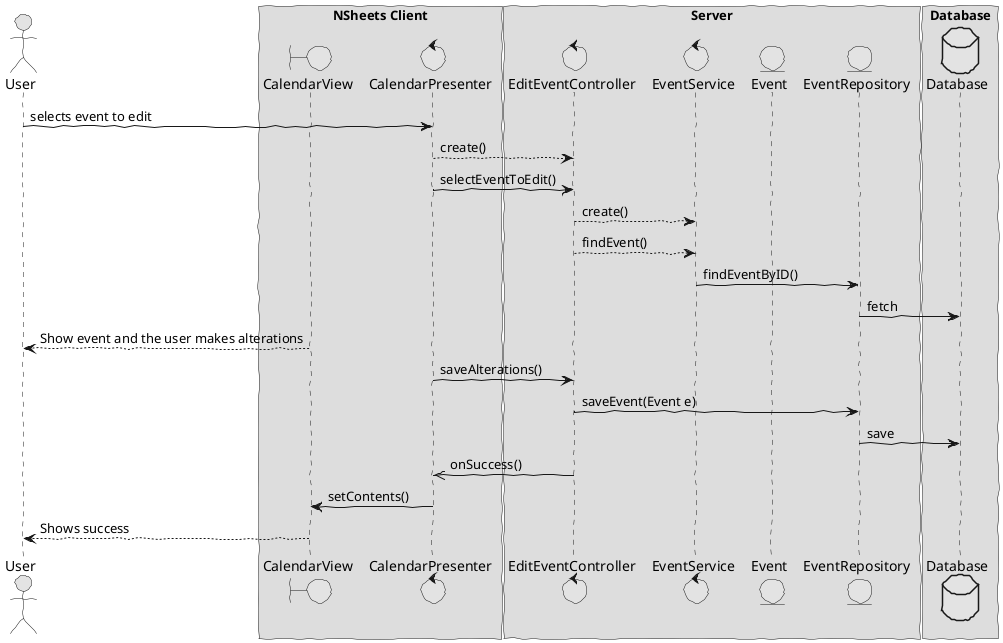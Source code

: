 @startuml  design1.png
skinparam handwritten true
skinparam monochrome true
skinparam packageStyle rect
skinparam defaultFontName FG Virgil
skinparam shadowing false

actor User
boundary CalendarView
control CalendarPresenter
control EditEventController
control EventService
entity EventRepository
entity Event
database Database

box "NSheets Client"
participant CalendarView
participant CalendarPresenter
end box

box "Server"
participant EditEventController
participant EventService
participant Event
participant EventRepository
end box

box "Database"
participant Database
end box

User -> CalendarPresenter : selects event to edit
CalendarPresenter --> EditEventController : create()
CalendarPresenter -> EditEventController : selectEventToEdit()
EditEventController --> EventService : create()
EditEventController --> EventService : findEvent()
EventService -> EventRepository : findEventByID()
EventRepository  -> Database : fetch
CalendarView --> User : Show event and the user makes alterations
CalendarPresenter -> EditEventController : saveAlterations()
EditEventController -> EventRepository : saveEvent(Event e)
EventRepository  -> Database : save
EditEventController ->> CalendarPresenter : onSuccess()
CalendarPresenter -> CalendarView : setContents()
CalendarView --> User: Shows success

@enduml
